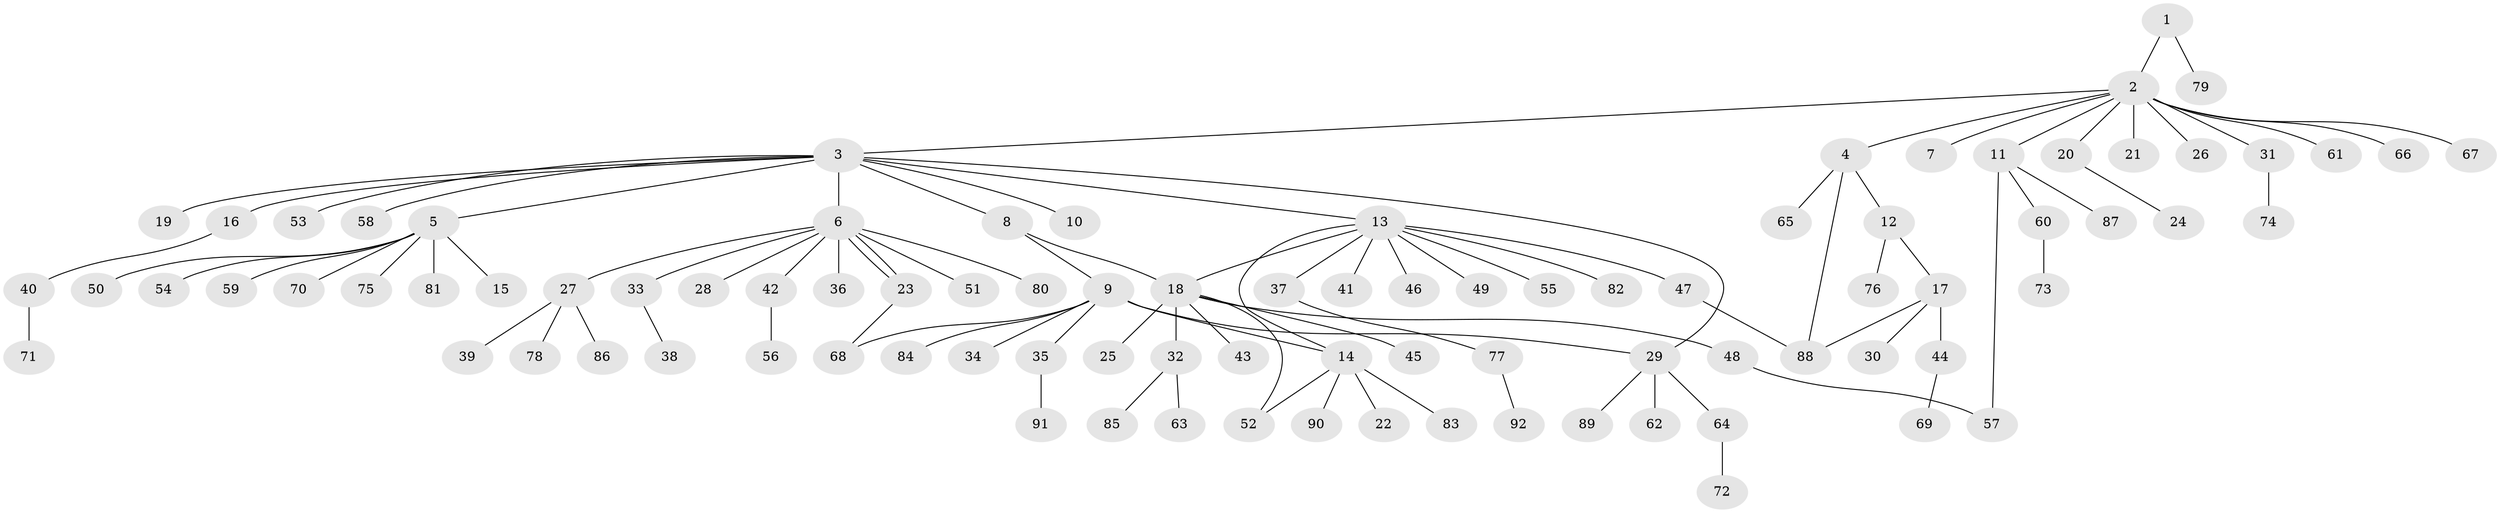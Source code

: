 // coarse degree distribution, {1: 0.6571428571428571, 11: 0.014285714285714285, 14: 0.014285714285714285, 3: 0.08571428571428572, 7: 0.02857142857142857, 9: 0.02857142857142857, 4: 0.014285714285714285, 2: 0.12857142857142856, 5: 0.014285714285714285, 8: 0.014285714285714285}
// Generated by graph-tools (version 1.1) at 2025/23/03/03/25 07:23:53]
// undirected, 92 vertices, 100 edges
graph export_dot {
graph [start="1"]
  node [color=gray90,style=filled];
  1;
  2;
  3;
  4;
  5;
  6;
  7;
  8;
  9;
  10;
  11;
  12;
  13;
  14;
  15;
  16;
  17;
  18;
  19;
  20;
  21;
  22;
  23;
  24;
  25;
  26;
  27;
  28;
  29;
  30;
  31;
  32;
  33;
  34;
  35;
  36;
  37;
  38;
  39;
  40;
  41;
  42;
  43;
  44;
  45;
  46;
  47;
  48;
  49;
  50;
  51;
  52;
  53;
  54;
  55;
  56;
  57;
  58;
  59;
  60;
  61;
  62;
  63;
  64;
  65;
  66;
  67;
  68;
  69;
  70;
  71;
  72;
  73;
  74;
  75;
  76;
  77;
  78;
  79;
  80;
  81;
  82;
  83;
  84;
  85;
  86;
  87;
  88;
  89;
  90;
  91;
  92;
  1 -- 2;
  1 -- 79;
  2 -- 3;
  2 -- 4;
  2 -- 7;
  2 -- 11;
  2 -- 20;
  2 -- 21;
  2 -- 26;
  2 -- 31;
  2 -- 61;
  2 -- 66;
  2 -- 67;
  3 -- 5;
  3 -- 6;
  3 -- 8;
  3 -- 10;
  3 -- 13;
  3 -- 16;
  3 -- 19;
  3 -- 29;
  3 -- 53;
  3 -- 58;
  4 -- 12;
  4 -- 65;
  4 -- 88;
  5 -- 15;
  5 -- 50;
  5 -- 54;
  5 -- 59;
  5 -- 70;
  5 -- 75;
  5 -- 81;
  6 -- 23;
  6 -- 23;
  6 -- 27;
  6 -- 28;
  6 -- 33;
  6 -- 36;
  6 -- 42;
  6 -- 51;
  6 -- 80;
  8 -- 9;
  8 -- 18;
  9 -- 14;
  9 -- 29;
  9 -- 34;
  9 -- 35;
  9 -- 68;
  9 -- 84;
  11 -- 57;
  11 -- 60;
  11 -- 87;
  12 -- 17;
  12 -- 76;
  13 -- 14;
  13 -- 18;
  13 -- 37;
  13 -- 41;
  13 -- 46;
  13 -- 47;
  13 -- 49;
  13 -- 55;
  13 -- 82;
  14 -- 22;
  14 -- 52;
  14 -- 83;
  14 -- 90;
  16 -- 40;
  17 -- 30;
  17 -- 44;
  17 -- 88;
  18 -- 25;
  18 -- 32;
  18 -- 43;
  18 -- 45;
  18 -- 48;
  18 -- 52;
  20 -- 24;
  23 -- 68;
  27 -- 39;
  27 -- 78;
  27 -- 86;
  29 -- 62;
  29 -- 64;
  29 -- 89;
  31 -- 74;
  32 -- 63;
  32 -- 85;
  33 -- 38;
  35 -- 91;
  37 -- 77;
  40 -- 71;
  42 -- 56;
  44 -- 69;
  47 -- 88;
  48 -- 57;
  60 -- 73;
  64 -- 72;
  77 -- 92;
}
